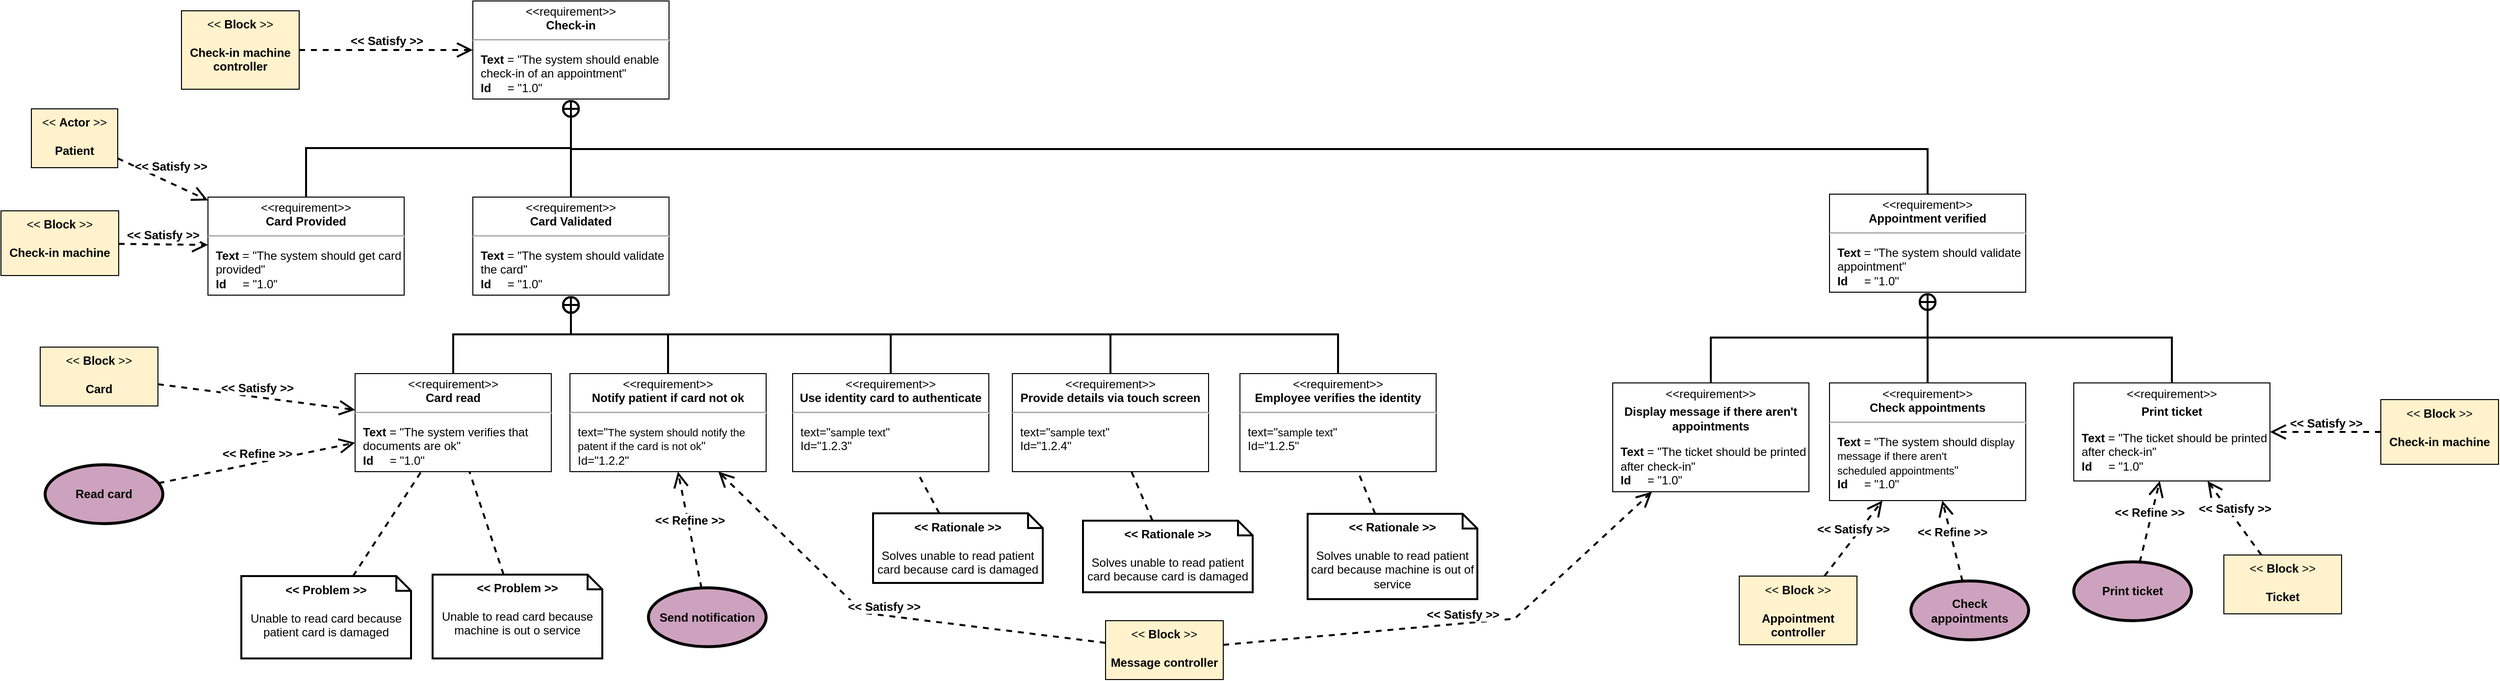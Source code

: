 <mxfile version="24.4.8" type="github">
  <diagram name="Page-1" id="pqKrRmiH1XkKmJXzSl1p">
    <mxGraphModel dx="1861" dy="647" grid="0" gridSize="10" guides="1" tooltips="1" connect="1" arrows="1" fold="1" page="0" pageScale="1" pageWidth="827" pageHeight="1169" math="0" shadow="0">
      <root>
        <mxCell id="0" />
        <mxCell id="1" parent="0" />
        <mxCell id="SoJI1gZDdz-2HXidh8P8-1" value="&lt;p style=&quot;margin:0px;margin-top:4px;text-align:center;&quot;&gt;&amp;lt;&amp;lt;requirement&amp;gt;&amp;gt;&lt;br&gt;&lt;b&gt;Check-in&lt;/b&gt;&lt;/p&gt;&lt;hr&gt;&lt;p&gt;&lt;/p&gt;&lt;p style=&quot;margin:0px;margin-left:8px;text-align:left;&quot;&gt;&lt;b&gt;Text&amp;nbsp;&lt;/b&gt;= &quot;The system should enable check-in of an appointment&quot;&lt;br&gt;&lt;b&gt;Id&amp;nbsp; &amp;nbsp; &amp;nbsp;&lt;/b&gt;= &quot;1.0&quot;&lt;/p&gt;" style="shape=rect;overflow=fill;html=1;whiteSpace=wrap;align=center;" parent="1" vertex="1">
          <mxGeometry x="300.0" y="40" width="200" height="100" as="geometry" />
        </mxCell>
        <mxCell id="SoJI1gZDdz-2HXidh8P8-2" value="&lt;p style=&quot;margin:0px;margin-top:4px;text-align:center;&quot;&gt;&amp;lt;&amp;lt;requirement&amp;gt;&amp;gt;&lt;br&gt;&lt;b&gt;Card Provided&lt;/b&gt;&lt;/p&gt;&lt;hr&gt;&lt;p&gt;&lt;/p&gt;&lt;p style=&quot;margin:0px;margin-left:8px;text-align:left;&quot;&gt;&lt;b&gt;Text&amp;nbsp;&lt;/b&gt;= &quot;The system should&lt;span style=&quot;background-color: initial;&quot;&gt;&amp;nbsp;get card provided&quot;&lt;/span&gt;&lt;/p&gt;&lt;p style=&quot;margin:0px;margin-left:8px;text-align:left;&quot;&gt;&lt;b&gt;Id&amp;nbsp; &amp;nbsp; &amp;nbsp;&lt;/b&gt;= &quot;1.0&quot;&lt;/p&gt;" style="shape=rect;overflow=fill;html=1;whiteSpace=wrap;align=center;" parent="1" vertex="1">
          <mxGeometry x="30.0" y="240" width="200" height="100" as="geometry" />
        </mxCell>
        <mxCell id="SoJI1gZDdz-2HXidh8P8-4" value="&lt;p style=&quot;margin:0px;margin-top:4px;text-align:center;&quot;&gt;&amp;lt;&amp;lt;requirement&amp;gt;&amp;gt;&lt;br&gt;&lt;b&gt;Card Validated&lt;/b&gt;&lt;/p&gt;&lt;hr&gt;&lt;p&gt;&lt;/p&gt;&lt;p style=&quot;margin:0px;margin-left:8px;text-align:left;&quot;&gt;&lt;b&gt;Text&amp;nbsp;&lt;/b&gt;= &quot;The system should validate the card&quot;&lt;br&gt;&lt;b&gt;Id&amp;nbsp; &amp;nbsp; &amp;nbsp;&lt;/b&gt;= &quot;1.0&quot;&lt;/p&gt;" style="shape=rect;overflow=fill;html=1;whiteSpace=wrap;align=center;" parent="1" vertex="1">
          <mxGeometry x="300.0" y="240" width="200" height="100" as="geometry" />
        </mxCell>
        <mxCell id="SoJI1gZDdz-2HXidh8P8-8" value="&lt;p style=&quot;margin:0px;margin-top:4px;text-align:center;&quot;&gt;&amp;lt;&amp;lt;requirement&amp;gt;&amp;gt;&lt;br&gt;&lt;b&gt;Card read&lt;/b&gt;&lt;/p&gt;&lt;hr&gt;&lt;p&gt;&lt;/p&gt;&lt;p style=&quot;margin:0px;margin-left:8px;text-align:left;&quot;&gt;&lt;b&gt;Text&amp;nbsp;&lt;/b&gt;= &quot;The system verifies that documents are ok&quot;&lt;br&gt;&lt;b&gt;Id&amp;nbsp; &amp;nbsp; &amp;nbsp;&lt;/b&gt;= &quot;1.0&quot;&lt;/p&gt;" style="shape=rect;overflow=fill;html=1;whiteSpace=wrap;align=center;" parent="1" vertex="1">
          <mxGeometry x="180.0" y="420" width="200" height="100" as="geometry" />
        </mxCell>
        <mxCell id="SoJI1gZDdz-2HXidh8P8-10" value="&lt;p style=&quot;margin:0px;margin-top:4px;text-align:center;&quot;&gt;&amp;lt;&amp;lt;requirement&amp;gt;&amp;gt;&lt;br&gt;&lt;b&gt;Notify patient if card not ok&lt;/b&gt;&lt;/p&gt;&lt;hr&gt;&lt;p&gt;&lt;/p&gt;&lt;p style=&quot;margin:0px;margin-left:8px;text-align:left;&quot;&gt;text=&quot;&lt;span style=&quot;font-size: 11px; text-align: center; background-color: rgb(255, 255, 255);&quot;&gt;The system should notify the patent if the card is not ok&lt;/span&gt;&quot;&lt;br&gt;Id=&quot;1.2.2&quot;&lt;/p&gt;" style="shape=rect;overflow=fill;html=1;whiteSpace=wrap;align=center;" parent="1" vertex="1">
          <mxGeometry x="399" y="420" width="200" height="100" as="geometry" />
        </mxCell>
        <mxCell id="SoJI1gZDdz-2HXidh8P8-14" value="&lt;font style=&quot;font-size: 12px;&quot;&gt;&lt;b&gt;&amp;lt;&amp;lt; Satisfy &amp;gt;&amp;gt;&lt;/b&gt;&lt;/font&gt;" style="edgeStyle=none;html=1;endArrow=open;endSize=12;dashed=1;verticalAlign=bottom;rounded=0;strokeWidth=2;" parent="1" source="B2SpzCFKo5MrA_fXZDkC-3" target="SoJI1gZDdz-2HXidh8P8-2" edge="1">
          <mxGeometry x="0.11" y="7" width="160" relative="1" as="geometry">
            <mxPoint x="-61" y="208.556" as="sourcePoint" />
            <mxPoint x="490" y="330.0" as="targetPoint" />
            <mxPoint as="offset" />
          </mxGeometry>
        </mxCell>
        <mxCell id="SoJI1gZDdz-2HXidh8P8-15" value="&amp;lt;&amp;lt; &lt;b&gt;Block &lt;/b&gt;&amp;gt;&amp;gt;&lt;div&gt;&lt;br&gt;&lt;b&gt;Check-in machine controller&lt;/b&gt;&lt;/div&gt;" style="shape=rect;html=1;whiteSpace=wrap;align=center;verticalAlign=top;fillColor=#FFF2CC;" parent="1" vertex="1">
          <mxGeometry x="3" y="50.0" width="120" height="80" as="geometry" />
        </mxCell>
        <mxCell id="SoJI1gZDdz-2HXidh8P8-16" value="&lt;font style=&quot;font-size: 12px;&quot;&gt;&lt;b&gt;&amp;lt;&amp;lt; Satisfy &amp;gt;&amp;gt;&lt;/b&gt;&lt;/font&gt;" style="edgeStyle=none;html=1;endArrow=open;endSize=12;dashed=1;verticalAlign=bottom;rounded=0;strokeWidth=2;" parent="1" source="SoJI1gZDdz-2HXidh8P8-15" target="SoJI1gZDdz-2HXidh8P8-1" edge="1">
          <mxGeometry width="160" relative="1" as="geometry">
            <mxPoint x="420" y="172.0" as="sourcePoint" />
            <mxPoint x="420" y="96" as="targetPoint" />
          </mxGeometry>
        </mxCell>
        <mxCell id="SoJI1gZDdz-2HXidh8P8-19" value="&lt;font style=&quot;font-size: 12px;&quot;&gt;&lt;b&gt;&amp;lt;&amp;lt; Refine &amp;gt;&amp;gt;&lt;/b&gt;&lt;/font&gt;" style="edgeStyle=none;html=1;endArrow=open;endSize=12;dashed=1;verticalAlign=bottom;rounded=0;strokeWidth=2;" parent="1" source="rM3zX1CbjfDdGFKikgZc-4" target="SoJI1gZDdz-2HXidh8P8-8" edge="1">
          <mxGeometry width="160" relative="1" as="geometry">
            <mxPoint x="12.162" y="702.646" as="sourcePoint" />
            <mxPoint x="490" y="600" as="targetPoint" />
            <Array as="points" />
          </mxGeometry>
        </mxCell>
        <mxCell id="SoJI1gZDdz-2HXidh8P8-20" value="&amp;lt;&amp;lt; &lt;b&gt;Block &lt;/b&gt;&amp;gt;&amp;gt;&lt;div&gt;&lt;br&gt;&lt;b&gt;Message controller&lt;/b&gt;&lt;/div&gt;" style="shape=rect;html=1;whiteSpace=wrap;align=center;verticalAlign=top;fillColor=#FFF2CC;" parent="1" vertex="1">
          <mxGeometry x="945" y="672" width="120" height="60" as="geometry" />
        </mxCell>
        <mxCell id="SoJI1gZDdz-2HXidh8P8-22" value="&lt;font style=&quot;font-size: 12px;&quot;&gt;&lt;b&gt;&amp;lt;&amp;lt; Satisfy &amp;gt;&amp;gt;&lt;/b&gt;&lt;/font&gt;" style="edgeStyle=none;html=1;endArrow=open;endSize=12;dashed=1;verticalAlign=bottom;rounded=0;strokeWidth=2;" parent="1" source="SoJI1gZDdz-2HXidh8P8-20" target="SoJI1gZDdz-2HXidh8P8-10" edge="1">
          <mxGeometry width="160" relative="1" as="geometry">
            <mxPoint x="330" y="600.0" as="sourcePoint" />
            <mxPoint x="490" y="600.0" as="targetPoint" />
            <Array as="points">
              <mxPoint x="698" y="664" />
            </Array>
          </mxGeometry>
        </mxCell>
        <mxCell id="SoJI1gZDdz-2HXidh8P8-24" value="&lt;p style=&quot;margin:0px;margin-top:4px;text-align:center;&quot;&gt;&amp;lt;&amp;lt;requirement&amp;gt;&amp;gt;&lt;br&gt;&lt;b&gt;Appointment verified&lt;/b&gt;&lt;/p&gt;&lt;hr&gt;&lt;p&gt;&lt;/p&gt;&lt;p style=&quot;margin:0px;margin-left:8px;text-align:left;&quot;&gt;&lt;b&gt;Text&amp;nbsp;&lt;/b&gt;= &quot;The system should validate appointment&quot;&lt;br&gt;&lt;b&gt;Id&amp;nbsp; &amp;nbsp; &amp;nbsp;&lt;/b&gt;= &quot;1.0&quot;&lt;/p&gt;" style="shape=rect;overflow=fill;html=1;whiteSpace=wrap;align=center;" parent="1" vertex="1">
          <mxGeometry x="1683" y="237" width="200" height="100" as="geometry" />
        </mxCell>
        <mxCell id="SoJI1gZDdz-2HXidh8P8-26" value="&lt;font style=&quot;font-size: 12px;&quot;&gt;&lt;b&gt;&amp;lt;&amp;lt; Refine &amp;gt;&amp;gt;&lt;/b&gt;&lt;/font&gt;" style="edgeStyle=none;html=1;endArrow=open;endSize=12;dashed=1;verticalAlign=bottom;rounded=0;strokeWidth=2;" parent="1" source="dy0HYNb4Up0qwDH1WGbn-1" target="SoJI1gZDdz-2HXidh8P8-10" edge="1">
          <mxGeometry width="160" relative="1" as="geometry">
            <mxPoint x="512.203" y="641.011" as="sourcePoint" />
            <mxPoint x="490" y="470" as="targetPoint" />
          </mxGeometry>
        </mxCell>
        <mxCell id="SoJI1gZDdz-2HXidh8P8-28" value="&lt;p style=&quot;margin:0px;margin-top:4px;text-align:center;&quot;&gt;&amp;lt;&amp;lt;requirement&amp;gt;&amp;gt;&lt;br&gt;&lt;b&gt;Check appointments&lt;/b&gt;&lt;/p&gt;&lt;hr&gt;&lt;p&gt;&lt;/p&gt;&lt;p style=&quot;margin:0px;margin-left:8px;text-align:left;&quot;&gt;&lt;b&gt;Text&amp;nbsp;&lt;/b&gt;= &quot;The system should d&lt;span style=&quot;text-align: center; font-size: 11px; background-color: rgb(255, 255, 255);&quot;&gt;isplay message if there aren&#39;t&lt;/span&gt;&lt;/p&gt;&lt;p style=&quot;margin:0px;margin-left:8px;text-align:left;&quot;&gt;&lt;span style=&quot;text-align: center; font-size: 11px; background-color: rgb(255, 255, 255);&quot;&gt;scheduled appointments&lt;/span&gt;&quot;&lt;br&gt;&lt;b&gt;Id&amp;nbsp; &amp;nbsp; &amp;nbsp;&lt;/b&gt;= &quot;1.0&quot;&lt;/p&gt;" style="shape=rect;overflow=fill;html=1;whiteSpace=wrap;align=center;" parent="1" vertex="1">
          <mxGeometry x="1683" y="429.5" width="200" height="120" as="geometry" />
        </mxCell>
        <mxCell id="SoJI1gZDdz-2HXidh8P8-30" value="&lt;p style=&quot;margin:0px;margin-top:4px;text-align:center;&quot;&gt;&amp;lt;&amp;lt;requirement&amp;gt;&amp;gt;&lt;br&gt;&lt;/p&gt;&lt;p style=&quot;margin:0px;margin-top:4px;text-align:center;&quot;&gt;&lt;b&gt;Print ticket&lt;/b&gt;&lt;/p&gt;&lt;p&gt;&lt;/p&gt;&lt;p style=&quot;margin:0px;margin-left:8px;text-align:left;&quot;&gt;&lt;b&gt;Text&amp;nbsp;&lt;/b&gt;= &quot;The ticket should be printed after check-in&quot;&lt;br&gt;&lt;b&gt;Id&amp;nbsp; &amp;nbsp; &amp;nbsp;&lt;/b&gt;= &quot;1.0&quot;&lt;/p&gt;" style="shape=rect;overflow=fill;html=1;whiteSpace=wrap;align=center;" parent="1" vertex="1">
          <mxGeometry x="1932" y="429.5" width="200" height="100" as="geometry" />
        </mxCell>
        <mxCell id="SoJI1gZDdz-2HXidh8P8-43" value="Check appointments" style="shape=ellipse;html=1;strokeWidth=3;fontStyle=1;whiteSpace=wrap;align=center;perimeter=ellipsePerimeter;fillColor=#CDA2BE;" parent="1" vertex="1">
          <mxGeometry x="1766.0" y="631.5" width="120" height="60" as="geometry" />
        </mxCell>
        <mxCell id="SoJI1gZDdz-2HXidh8P8-45" value="&lt;font style=&quot;font-size: 12px;&quot;&gt;&lt;b&gt;&amp;lt;&amp;lt; Refine &amp;gt;&amp;gt;&lt;/b&gt;&lt;/font&gt;" style="edgeStyle=none;html=1;endArrow=open;endSize=12;dashed=1;verticalAlign=bottom;rounded=0;strokeWidth=2;" parent="1" source="SoJI1gZDdz-2HXidh8P8-43" target="SoJI1gZDdz-2HXidh8P8-28" edge="1">
          <mxGeometry width="160" relative="1" as="geometry">
            <mxPoint x="1456" y="469.5" as="sourcePoint" />
            <mxPoint x="1616" y="469.5" as="targetPoint" />
          </mxGeometry>
        </mxCell>
        <mxCell id="SoJI1gZDdz-2HXidh8P8-46" value="Print ticket" style="shape=ellipse;html=1;strokeWidth=3;fontStyle=1;whiteSpace=wrap;align=center;perimeter=ellipsePerimeter;fillColor=#CDA2BE;" parent="1" vertex="1">
          <mxGeometry x="1932" y="612" width="120" height="60" as="geometry" />
        </mxCell>
        <mxCell id="SoJI1gZDdz-2HXidh8P8-48" value="&lt;font style=&quot;font-size: 12px;&quot;&gt;&lt;b&gt;&amp;lt;&amp;lt; Refine &amp;gt;&amp;gt;&lt;/b&gt;&lt;/font&gt;" style="edgeStyle=none;html=1;endArrow=open;endSize=12;dashed=1;verticalAlign=bottom;rounded=0;strokeWidth=2;" parent="1" source="SoJI1gZDdz-2HXidh8P8-46" target="SoJI1gZDdz-2HXidh8P8-30" edge="1">
          <mxGeometry width="160" relative="1" as="geometry">
            <mxPoint x="1402" y="469.5" as="sourcePoint" />
            <mxPoint x="1562" y="469.5" as="targetPoint" />
          </mxGeometry>
        </mxCell>
        <mxCell id="SoJI1gZDdz-2HXidh8P8-49" value="&amp;lt;&amp;lt; &lt;b&gt;Block &lt;/b&gt;&amp;gt;&amp;gt;&lt;div&gt;&lt;br&gt;&lt;b&gt;Appointment controller&lt;/b&gt;&lt;/div&gt;" style="shape=rect;html=1;whiteSpace=wrap;align=center;verticalAlign=top;fillColor=#FFF2CC;" parent="1" vertex="1">
          <mxGeometry x="1591" y="626.5" width="120" height="70" as="geometry" />
        </mxCell>
        <mxCell id="rM3zX1CbjfDdGFKikgZc-1" value="&amp;lt;&amp;lt; &lt;b&gt;Block &lt;/b&gt;&amp;gt;&amp;gt;&lt;div&gt;&lt;br&gt;&lt;b&gt;Card&lt;/b&gt;&lt;/div&gt;" style="shape=rect;html=1;whiteSpace=wrap;align=center;verticalAlign=top;fillColor=#FFF2CC;" parent="1" vertex="1">
          <mxGeometry x="-141" y="393" width="120" height="60" as="geometry" />
        </mxCell>
        <mxCell id="rM3zX1CbjfDdGFKikgZc-2" value="&lt;font style=&quot;font-size: 12px;&quot;&gt;&lt;b&gt;&amp;lt;&amp;lt; Satisfy &amp;gt;&amp;gt;&lt;/b&gt;&lt;/font&gt;" style="edgeStyle=none;html=1;endArrow=open;endSize=12;dashed=1;verticalAlign=bottom;rounded=0;strokeWidth=2;" parent="1" source="rM3zX1CbjfDdGFKikgZc-1" target="SoJI1gZDdz-2HXidh8P8-8" edge="1">
          <mxGeometry width="160" relative="1" as="geometry">
            <mxPoint x="83" y="446.0" as="sourcePoint" />
            <mxPoint x="243" y="446.0" as="targetPoint" />
          </mxGeometry>
        </mxCell>
        <mxCell id="rM3zX1CbjfDdGFKikgZc-4" value="Read card" style="shape=ellipse;html=1;strokeWidth=3;fontStyle=1;whiteSpace=wrap;align=center;perimeter=ellipsePerimeter;fillColor=#CDA2BE;" parent="1" vertex="1">
          <mxGeometry x="-136.0" y="513" width="120" height="60" as="geometry" />
        </mxCell>
        <mxCell id="rM3zX1CbjfDdGFKikgZc-6" value="&lt;p style=&quot;margin:0px;margin-top:4px;text-align:center;&quot;&gt;&amp;lt;&amp;lt;requirement&amp;gt;&amp;gt;&lt;br&gt;&lt;/p&gt;&lt;p style=&quot;margin:0px;margin-top:4px;text-align:center;&quot;&gt;&lt;b&gt;Display message if there aren&#39;t appointments&lt;/b&gt;&lt;/p&gt;&lt;p&gt;&lt;/p&gt;&lt;p style=&quot;margin:0px;margin-left:8px;text-align:left;&quot;&gt;&lt;b&gt;Text&amp;nbsp;&lt;/b&gt;= &quot;The ticket should be printed after check-in&quot;&lt;br&gt;&lt;b&gt;Id&amp;nbsp; &amp;nbsp; &amp;nbsp;&lt;/b&gt;= &quot;1.0&quot;&lt;/p&gt;" style="shape=rect;overflow=fill;html=1;whiteSpace=wrap;align=center;" parent="1" vertex="1">
          <mxGeometry x="1462" y="429.5" width="200" height="111" as="geometry" />
        </mxCell>
        <mxCell id="rM3zX1CbjfDdGFKikgZc-7" value="" style="endArrow=circlePlus;html=1;rounded=0;strokeWidth=2;endFill=0;entryX=0.5;entryY=1;entryDx=0;entryDy=0;edgeStyle=orthogonalEdgeStyle;" parent="1" source="SoJI1gZDdz-2HXidh8P8-28" target="SoJI1gZDdz-2HXidh8P8-24" edge="1">
          <mxGeometry width="50" height="50" relative="1" as="geometry">
            <mxPoint x="1599" y="498.5" as="sourcePoint" />
            <mxPoint x="1625.664" y="405.5" as="targetPoint" />
          </mxGeometry>
        </mxCell>
        <mxCell id="rM3zX1CbjfDdGFKikgZc-10" value="" style="endArrow=circlePlus;html=1;rounded=0;strokeWidth=2;endFill=0;entryX=0.5;entryY=1;entryDx=0;entryDy=0;edgeStyle=orthogonalEdgeStyle;exitX=0.5;exitY=0;exitDx=0;exitDy=0;" parent="1" source="rM3zX1CbjfDdGFKikgZc-6" target="SoJI1gZDdz-2HXidh8P8-24" edge="1">
          <mxGeometry width="50" height="50" relative="1" as="geometry">
            <mxPoint x="1520.999" y="434.5" as="sourcePoint" />
            <mxPoint x="1624.98" y="345" as="targetPoint" />
          </mxGeometry>
        </mxCell>
        <mxCell id="rM3zX1CbjfDdGFKikgZc-11" value="&lt;font style=&quot;font-size: 12px;&quot;&gt;&lt;b&gt;&amp;lt;&amp;lt; Satisfy &amp;gt;&amp;gt;&lt;/b&gt;&lt;/font&gt;" style="edgeStyle=none;html=1;endArrow=open;endSize=12;dashed=1;verticalAlign=bottom;rounded=0;strokeWidth=2;" parent="1" source="SoJI1gZDdz-2HXidh8P8-20" target="rM3zX1CbjfDdGFKikgZc-6" edge="1">
          <mxGeometry width="160" relative="1" as="geometry">
            <mxPoint x="1463.912" y="659" as="sourcePoint" />
            <mxPoint x="1286" y="526.5" as="targetPoint" />
            <Array as="points">
              <mxPoint x="1362" y="670" />
            </Array>
          </mxGeometry>
        </mxCell>
        <mxCell id="rM3zX1CbjfDdGFKikgZc-15" value="&amp;lt;&amp;lt; &lt;b&gt;Block &lt;/b&gt;&amp;gt;&amp;gt;&lt;div&gt;&lt;br&gt;&lt;b&gt;Ticket&lt;/b&gt;&lt;/div&gt;" style="shape=rect;html=1;whiteSpace=wrap;align=center;verticalAlign=top;fillColor=#FFF2CC;" parent="1" vertex="1">
          <mxGeometry x="2085" y="605" width="120" height="60" as="geometry" />
        </mxCell>
        <mxCell id="rM3zX1CbjfDdGFKikgZc-16" value="&lt;font style=&quot;font-size: 12px;&quot;&gt;&lt;b&gt;&amp;lt;&amp;lt; Satisfy &amp;gt;&amp;gt;&lt;/b&gt;&lt;/font&gt;" style="edgeStyle=none;html=1;endArrow=open;endSize=12;dashed=1;verticalAlign=bottom;rounded=0;strokeWidth=2;" parent="1" source="rM3zX1CbjfDdGFKikgZc-15" target="SoJI1gZDdz-2HXidh8P8-30" edge="1">
          <mxGeometry width="160" relative="1" as="geometry">
            <mxPoint x="2137.37" y="550.5" as="sourcePoint" />
            <mxPoint x="2175.37" y="527.5" as="targetPoint" />
          </mxGeometry>
        </mxCell>
        <mxCell id="rM3zX1CbjfDdGFKikgZc-17" value="&lt;span style=&quot;background-color: initial;&quot;&gt;&lt;b&gt;&amp;lt;&amp;lt; Problem &amp;gt;&amp;gt;&lt;/b&gt;&lt;/span&gt;&lt;div&gt;&lt;div style=&quot;font-weight: bold; text-align: left;&quot;&gt;&lt;br&gt;&lt;/div&gt;&lt;div style=&quot;&quot;&gt;Unable to read card because&lt;/div&gt;&lt;/div&gt;&lt;div style=&quot;&quot;&gt;machine is out o service&lt;/div&gt;&lt;div style=&quot;&quot;&gt;&lt;br&gt;&lt;/div&gt;" style="shape=note;size=15;align=center;spacingLeft=0;html=1;whiteSpace=wrap;verticalAlign=top;strokeWidth=2;" parent="1" vertex="1">
          <mxGeometry x="259" y="625" width="173" height="85.5" as="geometry" />
        </mxCell>
        <mxCell id="rM3zX1CbjfDdGFKikgZc-18" style="rounded=0;orthogonalLoop=1;jettySize=auto;html=1;endArrow=none;endFill=0;strokeWidth=2;dashed=1;" parent="1" source="rM3zX1CbjfDdGFKikgZc-17" target="SoJI1gZDdz-2HXidh8P8-8" edge="1">
          <mxGeometry relative="1" as="geometry">
            <mxPoint x="264" y="615" as="sourcePoint" />
            <mxPoint x="264" y="544" as="targetPoint" />
          </mxGeometry>
        </mxCell>
        <mxCell id="rM3zX1CbjfDdGFKikgZc-19" value="&lt;span style=&quot;background-color: initial;&quot;&gt;&lt;b&gt;&amp;lt;&amp;lt; Problem &amp;gt;&amp;gt;&lt;/b&gt;&lt;/span&gt;&lt;div&gt;&lt;div style=&quot;font-weight: bold; text-align: left;&quot;&gt;&lt;br&gt;&lt;/div&gt;&lt;div style=&quot;&quot;&gt;Unable to read card because&lt;/div&gt;&lt;/div&gt;&lt;div style=&quot;&quot;&gt;patient card is damaged&lt;/div&gt;" style="shape=note;size=15;align=center;spacingLeft=0;html=1;whiteSpace=wrap;verticalAlign=top;strokeWidth=2;" parent="1" vertex="1">
          <mxGeometry x="64" y="626.5" width="173" height="84" as="geometry" />
        </mxCell>
        <mxCell id="rM3zX1CbjfDdGFKikgZc-20" style="rounded=0;orthogonalLoop=1;jettySize=auto;html=1;endArrow=none;endFill=0;strokeWidth=2;dashed=1;" parent="1" source="rM3zX1CbjfDdGFKikgZc-19" target="SoJI1gZDdz-2HXidh8P8-8" edge="1">
          <mxGeometry relative="1" as="geometry">
            <mxPoint x="158" y="644" as="sourcePoint" />
            <mxPoint x="250" y="530" as="targetPoint" />
          </mxGeometry>
        </mxCell>
        <mxCell id="rM3zX1CbjfDdGFKikgZc-21" value="" style="endArrow=circlePlus;html=1;rounded=0;strokeWidth=2;endFill=0;entryX=0.5;entryY=1;entryDx=0;entryDy=0;exitX=0.5;exitY=0;exitDx=0;exitDy=0;edgeStyle=orthogonalEdgeStyle;" parent="1" source="SoJI1gZDdz-2HXidh8P8-10" target="SoJI1gZDdz-2HXidh8P8-4" edge="1">
          <mxGeometry width="50" height="50" relative="1" as="geometry">
            <mxPoint x="557" y="424.5" as="sourcePoint" />
            <mxPoint x="443" y="344.5" as="targetPoint" />
          </mxGeometry>
        </mxCell>
        <mxCell id="rM3zX1CbjfDdGFKikgZc-24" value="" style="endArrow=circlePlus;html=1;rounded=0;strokeWidth=2;endFill=0;entryX=0.5;entryY=1;entryDx=0;entryDy=0;exitX=0.5;exitY=0;exitDx=0;exitDy=0;edgeStyle=orthogonalEdgeStyle;" parent="1" source="SoJI1gZDdz-2HXidh8P8-8" target="SoJI1gZDdz-2HXidh8P8-4" edge="1">
          <mxGeometry width="50" height="50" relative="1" as="geometry">
            <mxPoint x="478" y="420" as="sourcePoint" />
            <mxPoint x="364" y="340" as="targetPoint" />
          </mxGeometry>
        </mxCell>
        <mxCell id="rM3zX1CbjfDdGFKikgZc-25" value="" style="endArrow=circlePlus;html=1;rounded=0;strokeWidth=2;endFill=0;entryX=0.5;entryY=1;entryDx=0;entryDy=0;exitX=0.5;exitY=0;exitDx=0;exitDy=0;edgeStyle=orthogonalEdgeStyle;" parent="1" source="rM3zX1CbjfDdGFKikgZc-26" target="SoJI1gZDdz-2HXidh8P8-4" edge="1">
          <mxGeometry width="50" height="50" relative="1" as="geometry">
            <mxPoint x="721" y="416" as="sourcePoint" />
            <mxPoint x="607" y="336" as="targetPoint" />
          </mxGeometry>
        </mxCell>
        <mxCell id="rM3zX1CbjfDdGFKikgZc-26" value="&lt;p style=&quot;margin:0px;margin-top:4px;text-align:center;&quot;&gt;&amp;lt;&amp;lt;requirement&amp;gt;&amp;gt;&lt;br&gt;&lt;b&gt;Use identity card to authenticate&lt;/b&gt;&lt;/p&gt;&lt;hr&gt;&lt;p&gt;&lt;/p&gt;&lt;p style=&quot;margin:0px;margin-left:8px;text-align:left;&quot;&gt;text=&quot;&lt;span style=&quot;font-size: 11px; text-align: center; background-color: rgb(255, 255, 255);&quot;&gt;sample text&lt;/span&gt;&quot;&lt;br&gt;Id=&quot;1.2.3&quot;&lt;/p&gt;" style="shape=rect;overflow=fill;html=1;whiteSpace=wrap;align=center;" parent="1" vertex="1">
          <mxGeometry x="626" y="420" width="200" height="100" as="geometry" />
        </mxCell>
        <mxCell id="rM3zX1CbjfDdGFKikgZc-27" value="&lt;p style=&quot;margin:0px;margin-top:4px;text-align:center;&quot;&gt;&amp;lt;&amp;lt;requirement&amp;gt;&amp;gt;&lt;br&gt;&lt;b&gt;Provide details via touch screen&lt;/b&gt;&lt;/p&gt;&lt;hr&gt;&lt;p&gt;&lt;/p&gt;&lt;p style=&quot;margin:0px;margin-left:8px;text-align:left;&quot;&gt;text=&quot;&lt;span style=&quot;font-size: 11px; text-align: center; background-color: rgb(255, 255, 255);&quot;&gt;sample text&lt;/span&gt;&quot;&lt;br&gt;Id=&quot;1.2.4&quot;&lt;/p&gt;" style="shape=rect;overflow=fill;html=1;whiteSpace=wrap;align=center;" parent="1" vertex="1">
          <mxGeometry x="850" y="420" width="200" height="100" as="geometry" />
        </mxCell>
        <mxCell id="rM3zX1CbjfDdGFKikgZc-28" value="" style="endArrow=circlePlus;html=1;rounded=0;strokeWidth=2;endFill=0;entryX=0.5;entryY=1;entryDx=0;entryDy=0;exitX=0.5;exitY=0;exitDx=0;exitDy=0;edgeStyle=orthogonalEdgeStyle;" parent="1" source="rM3zX1CbjfDdGFKikgZc-27" target="SoJI1gZDdz-2HXidh8P8-4" edge="1">
          <mxGeometry width="50" height="50" relative="1" as="geometry">
            <mxPoint x="783" y="430" as="sourcePoint" />
            <mxPoint x="410" y="350" as="targetPoint" />
          </mxGeometry>
        </mxCell>
        <mxCell id="rM3zX1CbjfDdGFKikgZc-29" value="&lt;p style=&quot;margin:0px;margin-top:4px;text-align:center;&quot;&gt;&amp;lt;&amp;lt;requirement&amp;gt;&amp;gt;&lt;br&gt;&lt;b&gt;Employee verifies the identity&lt;/b&gt;&lt;/p&gt;&lt;hr&gt;&lt;p&gt;&lt;/p&gt;&lt;p style=&quot;margin:0px;margin-left:8px;text-align:left;&quot;&gt;text=&quot;&lt;span style=&quot;font-size: 11px; text-align: center; background-color: rgb(255, 255, 255);&quot;&gt;sample text&lt;/span&gt;&quot;&lt;br&gt;Id=&quot;1.2.5&quot;&lt;/p&gt;" style="shape=rect;overflow=fill;html=1;whiteSpace=wrap;align=center;" parent="1" vertex="1">
          <mxGeometry x="1082" y="420" width="200" height="100" as="geometry" />
        </mxCell>
        <mxCell id="rM3zX1CbjfDdGFKikgZc-31" value="" style="endArrow=circlePlus;html=1;rounded=0;strokeWidth=2;endFill=0;entryX=0.5;entryY=1;entryDx=0;entryDy=0;exitX=0.5;exitY=0;exitDx=0;exitDy=0;edgeStyle=orthogonalEdgeStyle;" parent="1" source="rM3zX1CbjfDdGFKikgZc-29" target="SoJI1gZDdz-2HXidh8P8-4" edge="1">
          <mxGeometry width="50" height="50" relative="1" as="geometry">
            <mxPoint x="960" y="430" as="sourcePoint" />
            <mxPoint x="410" y="350" as="targetPoint" />
          </mxGeometry>
        </mxCell>
        <mxCell id="rM3zX1CbjfDdGFKikgZc-32" value="&lt;span style=&quot;background-color: initial;&quot;&gt;&lt;b&gt;&amp;lt;&amp;lt; Rationale &amp;gt;&amp;gt;&lt;/b&gt;&lt;/span&gt;&lt;div&gt;&lt;div style=&quot;font-weight: bold; text-align: left;&quot;&gt;&lt;br&gt;&lt;/div&gt;&lt;div style=&quot;&quot;&gt;Solves unable to read patient card because&amp;nbsp;&lt;span style=&quot;background-color: initial;&quot;&gt;card is damaged&lt;/span&gt;&lt;/div&gt;&lt;/div&gt;" style="shape=note;size=15;align=center;spacingLeft=0;html=1;whiteSpace=wrap;verticalAlign=top;strokeWidth=2;" parent="1" vertex="1">
          <mxGeometry x="708" y="562.5" width="173" height="71" as="geometry" />
        </mxCell>
        <mxCell id="rM3zX1CbjfDdGFKikgZc-33" style="rounded=0;orthogonalLoop=1;jettySize=auto;html=1;endArrow=none;endFill=0;strokeWidth=2;dashed=1;" parent="1" source="rM3zX1CbjfDdGFKikgZc-32" target="rM3zX1CbjfDdGFKikgZc-26" edge="1">
          <mxGeometry relative="1" as="geometry">
            <mxPoint x="908" y="709.5" as="sourcePoint" />
            <mxPoint x="875" y="594.5" as="targetPoint" />
          </mxGeometry>
        </mxCell>
        <mxCell id="rM3zX1CbjfDdGFKikgZc-35" value="&lt;span style=&quot;background-color: initial;&quot;&gt;&lt;b&gt;&amp;lt;&amp;lt; Rationale &amp;gt;&amp;gt;&lt;/b&gt;&lt;/span&gt;&lt;div&gt;&lt;div style=&quot;font-weight: bold; text-align: left;&quot;&gt;&lt;br&gt;&lt;/div&gt;&lt;div style=&quot;&quot;&gt;Solves unable to read patient card because&amp;nbsp;&lt;span style=&quot;background-color: initial;&quot;&gt;card is damaged&lt;/span&gt;&lt;/div&gt;&lt;/div&gt;" style="shape=note;size=15;align=center;spacingLeft=0;html=1;whiteSpace=wrap;verticalAlign=top;strokeWidth=2;" parent="1" vertex="1">
          <mxGeometry x="922" y="570" width="173" height="73" as="geometry" />
        </mxCell>
        <mxCell id="rM3zX1CbjfDdGFKikgZc-36" style="rounded=0;orthogonalLoop=1;jettySize=auto;html=1;endArrow=none;endFill=0;strokeWidth=2;dashed=1;" parent="1" source="rM3zX1CbjfDdGFKikgZc-35" target="rM3zX1CbjfDdGFKikgZc-27" edge="1">
          <mxGeometry relative="1" as="geometry">
            <mxPoint x="1190" y="741.5" as="sourcePoint" />
            <mxPoint x="1033" y="552" as="targetPoint" />
          </mxGeometry>
        </mxCell>
        <mxCell id="rM3zX1CbjfDdGFKikgZc-38" value="&lt;span style=&quot;background-color: initial;&quot;&gt;&lt;b&gt;&amp;lt;&amp;lt; Rationale &amp;gt;&amp;gt;&lt;/b&gt;&lt;/span&gt;&lt;div&gt;&lt;div style=&quot;font-weight: bold; text-align: left;&quot;&gt;&lt;br&gt;&lt;/div&gt;&lt;div style=&quot;&quot;&gt;Solves unable to read patient card because machine is out of service&lt;/div&gt;&lt;/div&gt;" style="shape=note;size=15;align=center;spacingLeft=0;html=1;whiteSpace=wrap;verticalAlign=top;strokeWidth=2;" parent="1" vertex="1">
          <mxGeometry x="1151" y="563" width="173" height="87" as="geometry" />
        </mxCell>
        <mxCell id="rM3zX1CbjfDdGFKikgZc-39" style="rounded=0;orthogonalLoop=1;jettySize=auto;html=1;endArrow=none;endFill=0;strokeWidth=2;dashed=1;" parent="1" source="rM3zX1CbjfDdGFKikgZc-38" target="rM3zX1CbjfDdGFKikgZc-29" edge="1">
          <mxGeometry relative="1" as="geometry">
            <mxPoint x="1412.61" y="786.5" as="sourcePoint" />
            <mxPoint x="1209.61" y="565" as="targetPoint" />
          </mxGeometry>
        </mxCell>
        <mxCell id="rM3zX1CbjfDdGFKikgZc-40" value="" style="endArrow=circlePlus;html=1;rounded=0;strokeWidth=2;endFill=0;entryX=0.5;entryY=1;entryDx=0;entryDy=0;exitX=0.5;exitY=0;exitDx=0;exitDy=0;edgeStyle=orthogonalEdgeStyle;" parent="1" source="SoJI1gZDdz-2HXidh8P8-4" target="SoJI1gZDdz-2HXidh8P8-1" edge="1">
          <mxGeometry width="50" height="50" relative="1" as="geometry">
            <mxPoint x="442" y="226" as="sourcePoint" />
            <mxPoint x="442" y="167" as="targetPoint" />
          </mxGeometry>
        </mxCell>
        <mxCell id="rM3zX1CbjfDdGFKikgZc-41" value="" style="endArrow=circlePlus;html=1;rounded=0;strokeWidth=2;endFill=0;entryX=0.5;entryY=1;entryDx=0;entryDy=0;exitX=0.5;exitY=0;exitDx=0;exitDy=0;edgeStyle=orthogonalEdgeStyle;" parent="1" source="SoJI1gZDdz-2HXidh8P8-2" target="SoJI1gZDdz-2HXidh8P8-1" edge="1">
          <mxGeometry width="50" height="50" relative="1" as="geometry">
            <mxPoint x="410" y="250" as="sourcePoint" />
            <mxPoint x="410" y="150" as="targetPoint" />
          </mxGeometry>
        </mxCell>
        <mxCell id="rM3zX1CbjfDdGFKikgZc-42" value="" style="endArrow=circlePlus;html=1;rounded=0;strokeWidth=2;endFill=0;entryX=0.5;entryY=1;entryDx=0;entryDy=0;exitX=0.5;exitY=0;exitDx=0;exitDy=0;edgeStyle=orthogonalEdgeStyle;" parent="1" source="SoJI1gZDdz-2HXidh8P8-24" target="SoJI1gZDdz-2HXidh8P8-1" edge="1">
          <mxGeometry width="50" height="50" relative="1" as="geometry">
            <mxPoint x="140" y="250" as="sourcePoint" />
            <mxPoint x="410" y="150" as="targetPoint" />
            <Array as="points">
              <mxPoint x="1783" y="191" />
              <mxPoint x="400" y="191" />
            </Array>
          </mxGeometry>
        </mxCell>
        <mxCell id="rM3zX1CbjfDdGFKikgZc-44" value="&lt;font style=&quot;font-size: 12px;&quot;&gt;&lt;b&gt;&amp;lt;&amp;lt; Satisfy &amp;gt;&amp;gt;&lt;/b&gt;&lt;/font&gt;" style="edgeStyle=none;html=1;endArrow=open;endSize=12;dashed=1;verticalAlign=bottom;rounded=0;strokeWidth=2;" parent="1" source="SoJI1gZDdz-2HXidh8P8-49" target="SoJI1gZDdz-2HXidh8P8-28" edge="1">
          <mxGeometry width="160" relative="1" as="geometry">
            <mxPoint x="1474" y="669" as="sourcePoint" />
            <mxPoint x="1541" y="551" as="targetPoint" />
          </mxGeometry>
        </mxCell>
        <mxCell id="rM3zX1CbjfDdGFKikgZc-45" value="" style="endArrow=circlePlus;html=1;rounded=0;strokeWidth=2;endFill=0;entryX=0.5;entryY=1;entryDx=0;entryDy=0;edgeStyle=orthogonalEdgeStyle;exitX=0.5;exitY=0;exitDx=0;exitDy=0;" parent="1" source="SoJI1gZDdz-2HXidh8P8-30" target="SoJI1gZDdz-2HXidh8P8-24" edge="1">
          <mxGeometry width="50" height="50" relative="1" as="geometry">
            <mxPoint x="1793" y="440" as="sourcePoint" />
            <mxPoint x="1676" y="350" as="targetPoint" />
          </mxGeometry>
        </mxCell>
        <mxCell id="dy0HYNb4Up0qwDH1WGbn-1" value="Send notification" style="shape=ellipse;html=1;strokeWidth=3;fontStyle=1;whiteSpace=wrap;align=center;perimeter=ellipsePerimeter;fillColor=#CDA2BE;" parent="1" vertex="1">
          <mxGeometry x="479.0" y="638.5" width="120" height="60" as="geometry" />
        </mxCell>
        <mxCell id="B2SpzCFKo5MrA_fXZDkC-1" value="&amp;lt;&amp;lt; &lt;b&gt;Block &lt;/b&gt;&amp;gt;&amp;gt;&lt;div&gt;&lt;br&gt;&lt;b&gt;Check-in machine&lt;/b&gt;&lt;/div&gt;" style="shape=rect;html=1;whiteSpace=wrap;align=center;verticalAlign=top;fillColor=#FFF2CC;" vertex="1" parent="1">
          <mxGeometry x="-181" y="254" width="120" height="66" as="geometry" />
        </mxCell>
        <mxCell id="B2SpzCFKo5MrA_fXZDkC-2" value="&lt;font style=&quot;font-size: 12px;&quot;&gt;&lt;b&gt;&amp;lt;&amp;lt; Satisfy &amp;gt;&amp;gt;&lt;/b&gt;&lt;/font&gt;" style="edgeStyle=none;html=1;endArrow=open;endSize=12;dashed=1;verticalAlign=bottom;rounded=0;strokeWidth=2;" edge="1" parent="1" source="B2SpzCFKo5MrA_fXZDkC-1" target="SoJI1gZDdz-2HXidh8P8-2">
          <mxGeometry width="160" relative="1" as="geometry">
            <mxPoint x="88" y="100" as="sourcePoint" />
            <mxPoint x="310" y="100" as="targetPoint" />
          </mxGeometry>
        </mxCell>
        <mxCell id="B2SpzCFKo5MrA_fXZDkC-3" value="&amp;lt;&amp;lt; &lt;b&gt;Actor&amp;nbsp;&lt;/b&gt;&amp;gt;&amp;gt;&lt;div&gt;&lt;br&gt;&lt;b&gt;Patient&lt;/b&gt;&lt;/div&gt;" style="shape=rect;html=1;whiteSpace=wrap;align=center;verticalAlign=top;fillColor=#FFF2CC;" vertex="1" parent="1">
          <mxGeometry x="-150" y="150" width="88" height="60" as="geometry" />
        </mxCell>
        <mxCell id="B2SpzCFKo5MrA_fXZDkC-4" value="&amp;lt;&amp;lt; &lt;b&gt;Block &lt;/b&gt;&amp;gt;&amp;gt;&lt;div&gt;&lt;br&gt;&lt;b&gt;Check-in machine&lt;/b&gt;&lt;/div&gt;" style="shape=rect;html=1;whiteSpace=wrap;align=center;verticalAlign=top;fillColor=#FFF2CC;" vertex="1" parent="1">
          <mxGeometry x="2245" y="446.5" width="120" height="66" as="geometry" />
        </mxCell>
        <mxCell id="B2SpzCFKo5MrA_fXZDkC-5" value="&lt;font style=&quot;font-size: 12px;&quot;&gt;&lt;b&gt;&amp;lt;&amp;lt; Satisfy &amp;gt;&amp;gt;&lt;/b&gt;&lt;/font&gt;" style="edgeStyle=none;html=1;endArrow=open;endSize=12;dashed=1;verticalAlign=bottom;rounded=0;strokeWidth=2;" edge="1" source="B2SpzCFKo5MrA_fXZDkC-4" parent="1" target="SoJI1gZDdz-2HXidh8P8-30">
          <mxGeometry width="160" relative="1" as="geometry">
            <mxPoint x="2170" y="562" as="sourcePoint" />
            <mxPoint x="2112" y="751" as="targetPoint" />
          </mxGeometry>
        </mxCell>
      </root>
    </mxGraphModel>
  </diagram>
</mxfile>
